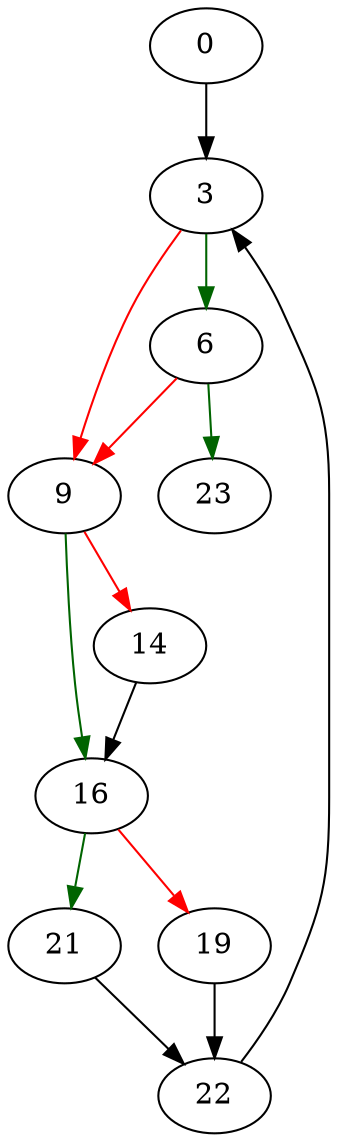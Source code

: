 strict digraph "process_signals" {
	// Node definitions.
	0 [entry=true];
	3;
	6;
	9;
	23;
	16;
	14;
	21;
	19;
	22;

	// Edge definitions.
	0 -> 3;
	3 -> 6 [
		color=darkgreen
		cond=true
	];
	3 -> 9 [
		color=red
		cond=false
	];
	6 -> 9 [
		color=red
		cond=false
	];
	6 -> 23 [
		color=darkgreen
		cond=true
	];
	9 -> 16 [
		color=darkgreen
		cond=true
	];
	9 -> 14 [
		color=red
		cond=false
	];
	16 -> 21 [
		color=darkgreen
		cond=true
	];
	16 -> 19 [
		color=red
		cond=false
	];
	14 -> 16;
	21 -> 22;
	19 -> 22;
	22 -> 3;
}